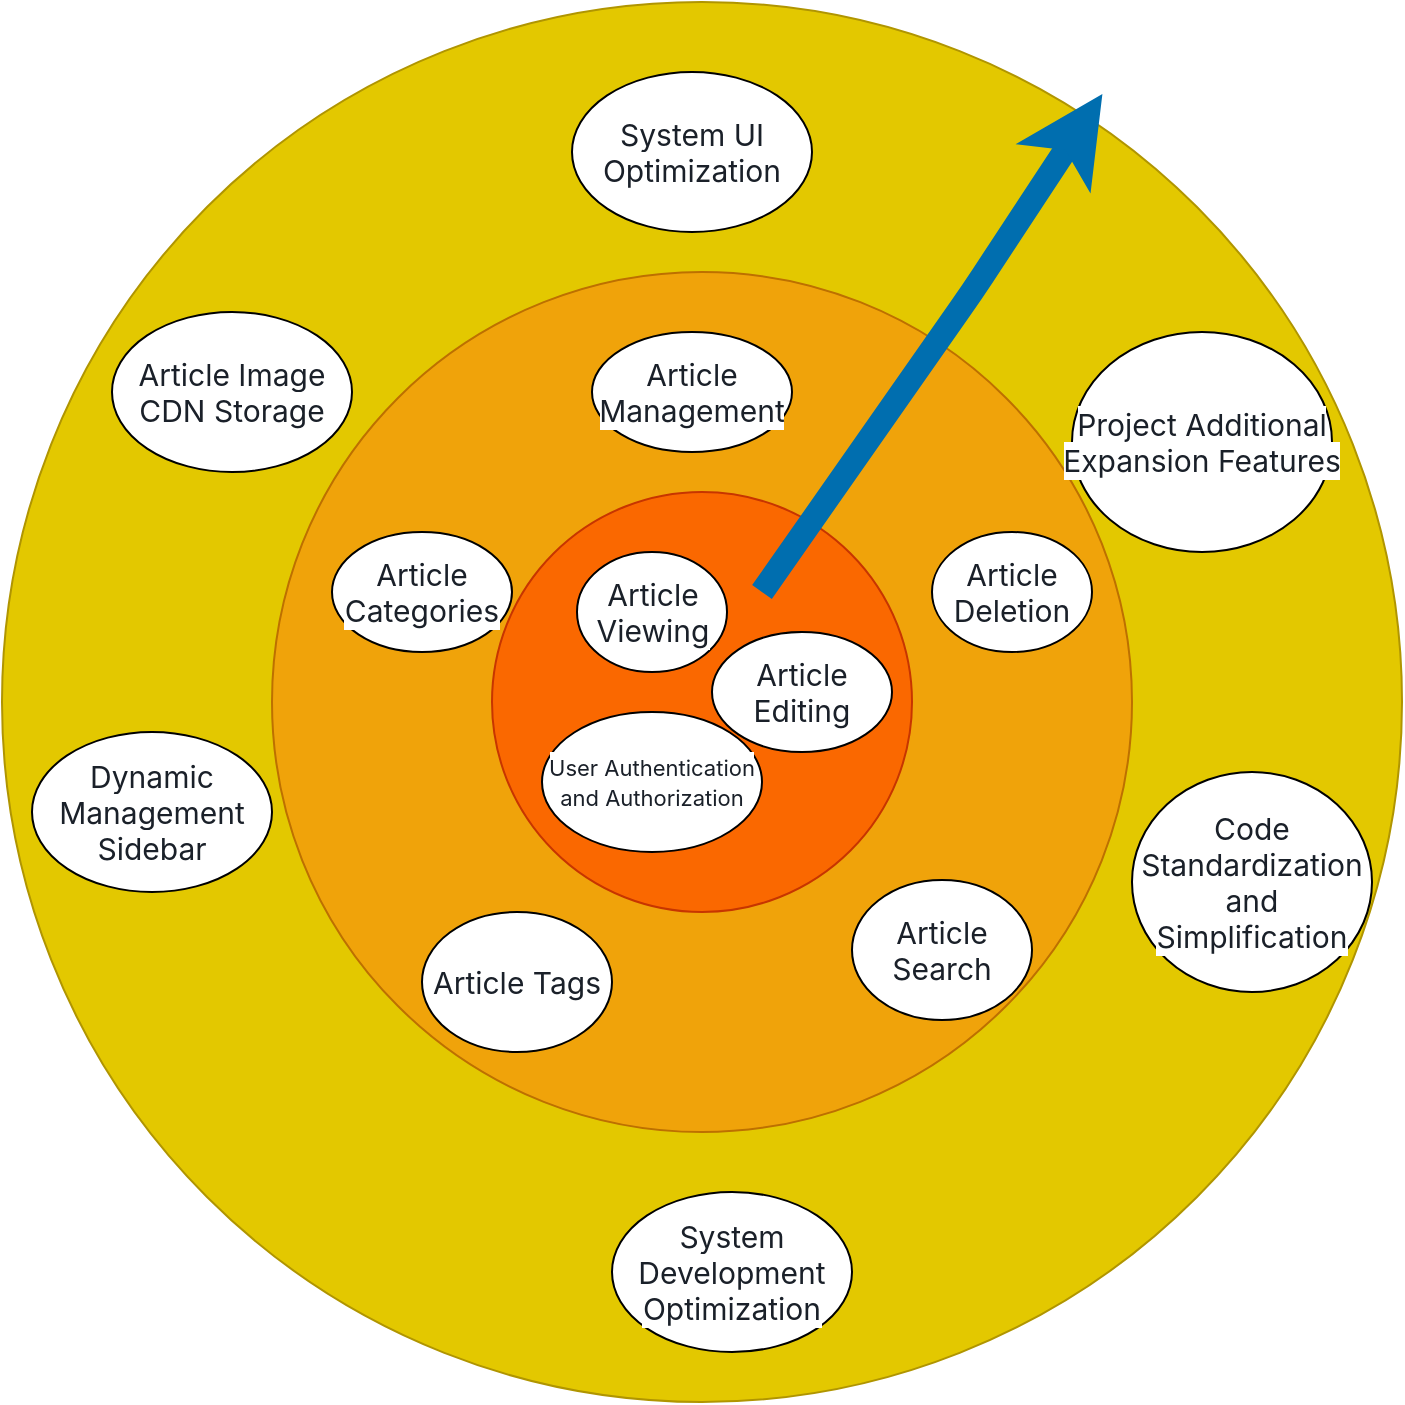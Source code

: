 <mxfile version="24.7.17">
  <diagram name="第 1 页" id="I9gBEV-dAwVsIEoo0qez">
    <mxGraphModel dx="1235" dy="1140" grid="0" gridSize="10" guides="1" tooltips="1" connect="1" arrows="1" fold="1" page="0" pageScale="1" pageWidth="1169" pageHeight="827" math="0" shadow="0">
      <root>
        <mxCell id="0" />
        <mxCell id="1" parent="0" />
        <mxCell id="LoOdqRuZggv419Mg3gBi-3" value="" style="ellipse;aspect=fixed;fillColor=#e3c800;fontColor=#000000;strokeColor=#B09500;" vertex="1" parent="1">
          <mxGeometry x="145" y="-25" width="700" height="700" as="geometry" />
        </mxCell>
        <mxCell id="LoOdqRuZggv419Mg3gBi-2" value="" style="ellipse;whiteSpace=wrap;html=1;aspect=fixed;fillColor=#f0a30a;fontColor=#000000;strokeColor=#BD7000;" vertex="1" parent="1">
          <mxGeometry x="280" y="110" width="430" height="430" as="geometry" />
        </mxCell>
        <mxCell id="LoOdqRuZggv419Mg3gBi-1" value="" style="ellipse;whiteSpace=wrap;html=1;aspect=fixed;fillColor=#fa6800;fontColor=#000000;strokeColor=#C73500;" vertex="1" parent="1">
          <mxGeometry x="390" y="220" width="210" height="210" as="geometry" />
        </mxCell>
        <mxCell id="LoOdqRuZggv419Mg3gBi-5" value="&lt;span style=&quot;color: rgb(26, 32, 41); font-family: -apple-system, BlinkMacSystemFont, &amp;quot;Segoe UI&amp;quot;, &amp;quot;Noto Sans&amp;quot;, Helvetica, Arial, sans-serif, &amp;quot;Apple Color Emoji&amp;quot;, &amp;quot;Segoe UI Emoji&amp;quot;; font-size: 15px; text-align: left; background-color: rgb(255, 255, 255);&quot;&gt;Article Viewing&lt;/span&gt;" style="ellipse;whiteSpace=wrap;html=1;" vertex="1" parent="1">
          <mxGeometry x="432.5" y="250" width="75" height="60" as="geometry" />
        </mxCell>
        <mxCell id="LoOdqRuZggv419Mg3gBi-7" value="&lt;span style=&quot;color: rgb(26, 32, 41); font-family: -apple-system, BlinkMacSystemFont, &amp;quot;Segoe UI&amp;quot;, &amp;quot;Noto Sans&amp;quot;, Helvetica, Arial, sans-serif, &amp;quot;Apple Color Emoji&amp;quot;, &amp;quot;Segoe UI Emoji&amp;quot;; text-align: left; background-color: rgb(255, 255, 255);&quot;&gt;&lt;font style=&quot;font-size: 11px;&quot;&gt;User Authentication and Authorization&lt;/font&gt;&lt;/span&gt;" style="ellipse;whiteSpace=wrap;html=1;" vertex="1" parent="1">
          <mxGeometry x="415" y="330" width="110" height="70" as="geometry" />
        </mxCell>
        <mxCell id="LoOdqRuZggv419Mg3gBi-8" value="&lt;span style=&quot;color: rgb(26, 32, 41); font-family: -apple-system, BlinkMacSystemFont, &amp;quot;Segoe UI&amp;quot;, &amp;quot;Noto Sans&amp;quot;, Helvetica, Arial, sans-serif, &amp;quot;Apple Color Emoji&amp;quot;, &amp;quot;Segoe UI Emoji&amp;quot;; font-size: 15px; text-align: left; background-color: rgb(255, 255, 255);&quot;&gt;Article Editing&lt;/span&gt;" style="ellipse;whiteSpace=wrap;html=1;" vertex="1" parent="1">
          <mxGeometry x="500" y="290" width="90" height="60" as="geometry" />
        </mxCell>
        <mxCell id="LoOdqRuZggv419Mg3gBi-9" value="&lt;span style=&quot;color: rgb(26, 32, 41); font-family: -apple-system, BlinkMacSystemFont, &amp;quot;Segoe UI&amp;quot;, &amp;quot;Noto Sans&amp;quot;, Helvetica, Arial, sans-serif, &amp;quot;Apple Color Emoji&amp;quot;, &amp;quot;Segoe UI Emoji&amp;quot;; font-size: 15px; text-align: left; background-color: rgb(255, 255, 255);&quot;&gt;A&lt;/span&gt;&lt;span style=&quot;color: rgb(26, 32, 41); font-family: -apple-system, BlinkMacSystemFont, &amp;quot;Segoe UI&amp;quot;, &amp;quot;Noto Sans&amp;quot;, Helvetica, Arial, sans-serif, &amp;quot;Apple Color Emoji&amp;quot;, &amp;quot;Segoe UI Emoji&amp;quot;; font-size: 15px; text-align: left; background-color: rgb(255, 255, 255);&quot;&gt;rticle Management&lt;/span&gt;" style="ellipse;whiteSpace=wrap;html=1;" vertex="1" parent="1">
          <mxGeometry x="440" y="140" width="100" height="60" as="geometry" />
        </mxCell>
        <mxCell id="LoOdqRuZggv419Mg3gBi-10" value="&lt;span style=&quot;color: rgb(26, 32, 41); font-family: -apple-system, BlinkMacSystemFont, &amp;quot;Segoe UI&amp;quot;, &amp;quot;Noto Sans&amp;quot;, Helvetica, Arial, sans-serif, &amp;quot;Apple Color Emoji&amp;quot;, &amp;quot;Segoe UI Emoji&amp;quot;; font-size: 15px; text-align: left; background-color: rgb(255, 255, 255);&quot;&gt;Article Categories&lt;/span&gt;" style="ellipse;whiteSpace=wrap;html=1;" vertex="1" parent="1">
          <mxGeometry x="310" y="240" width="90" height="60" as="geometry" />
        </mxCell>
        <mxCell id="LoOdqRuZggv419Mg3gBi-11" value="&lt;span style=&quot;color: rgb(26, 32, 41); font-family: -apple-system, BlinkMacSystemFont, &amp;quot;Segoe UI&amp;quot;, &amp;quot;Noto Sans&amp;quot;, Helvetica, Arial, sans-serif, &amp;quot;Apple Color Emoji&amp;quot;, &amp;quot;Segoe UI Emoji&amp;quot;; font-size: 15px; text-align: left; background-color: rgb(255, 255, 255);&quot;&gt;Article Tags&lt;/span&gt;" style="ellipse;whiteSpace=wrap;html=1;" vertex="1" parent="1">
          <mxGeometry x="355" y="430" width="95" height="70" as="geometry" />
        </mxCell>
        <mxCell id="LoOdqRuZggv419Mg3gBi-12" value="&lt;span style=&quot;color: rgb(26, 32, 41); font-family: -apple-system, BlinkMacSystemFont, &amp;quot;Segoe UI&amp;quot;, &amp;quot;Noto Sans&amp;quot;, Helvetica, Arial, sans-serif, &amp;quot;Apple Color Emoji&amp;quot;, &amp;quot;Segoe UI Emoji&amp;quot;; font-size: 15px; text-align: left; background-color: rgb(255, 255, 255);&quot;&gt;Article Search&lt;/span&gt;" style="ellipse;whiteSpace=wrap;html=1;" vertex="1" parent="1">
          <mxGeometry x="570" y="414" width="90" height="70" as="geometry" />
        </mxCell>
        <mxCell id="LoOdqRuZggv419Mg3gBi-13" value="&lt;span style=&quot;color: rgb(26, 32, 41); font-family: -apple-system, BlinkMacSystemFont, &amp;quot;Segoe UI&amp;quot;, &amp;quot;Noto Sans&amp;quot;, Helvetica, Arial, sans-serif, &amp;quot;Apple Color Emoji&amp;quot;, &amp;quot;Segoe UI Emoji&amp;quot;; font-size: 15px; text-align: left; background-color: rgb(255, 255, 255);&quot;&gt;Article Deletion&lt;/span&gt;" style="ellipse;whiteSpace=wrap;html=1;" vertex="1" parent="1">
          <mxGeometry x="610" y="240" width="80" height="60" as="geometry" />
        </mxCell>
        <mxCell id="LoOdqRuZggv419Mg3gBi-15" value="&lt;span style=&quot;color: rgb(26, 32, 41); font-family: -apple-system, BlinkMacSystemFont, &amp;quot;Segoe UI&amp;quot;, &amp;quot;Noto Sans&amp;quot;, Helvetica, Arial, sans-serif, &amp;quot;Apple Color Emoji&amp;quot;, &amp;quot;Segoe UI Emoji&amp;quot;; font-size: 15px; text-align: left; background-color: rgb(255, 255, 255);&quot;&gt;S&lt;/span&gt;&lt;span style=&quot;color: rgb(26, 32, 41); font-family: -apple-system, BlinkMacSystemFont, &amp;quot;Segoe UI&amp;quot;, &amp;quot;Noto Sans&amp;quot;, Helvetica, Arial, sans-serif, &amp;quot;Apple Color Emoji&amp;quot;, &amp;quot;Segoe UI Emoji&amp;quot;; font-size: 15px; text-align: left; background-color: rgb(255, 255, 255);&quot;&gt;ystem UI Optimization&lt;/span&gt;" style="ellipse;whiteSpace=wrap;html=1;" vertex="1" parent="1">
          <mxGeometry x="430" y="10" width="120" height="80" as="geometry" />
        </mxCell>
        <mxCell id="LoOdqRuZggv419Mg3gBi-16" value="&lt;span style=&quot;color: rgb(26, 32, 41); font-family: -apple-system, BlinkMacSystemFont, &amp;quot;Segoe UI&amp;quot;, &amp;quot;Noto Sans&amp;quot;, Helvetica, Arial, sans-serif, &amp;quot;Apple Color Emoji&amp;quot;, &amp;quot;Segoe UI Emoji&amp;quot;; font-size: 15px; text-align: left; background-color: rgb(255, 255, 255);&quot;&gt;Article Image CDN Storage&lt;/span&gt;" style="ellipse;whiteSpace=wrap;html=1;" vertex="1" parent="1">
          <mxGeometry x="200" y="130" width="120" height="80" as="geometry" />
        </mxCell>
        <mxCell id="LoOdqRuZggv419Mg3gBi-17" value="&lt;span style=&quot;color: rgb(26, 32, 41); font-family: -apple-system, BlinkMacSystemFont, &amp;quot;Segoe UI&amp;quot;, &amp;quot;Noto Sans&amp;quot;, Helvetica, Arial, sans-serif, &amp;quot;Apple Color Emoji&amp;quot;, &amp;quot;Segoe UI Emoji&amp;quot;; font-size: 15px; text-align: left; background-color: rgb(255, 255, 255);&quot;&gt;Dynamic Management Sidebar&lt;/span&gt;" style="ellipse;whiteSpace=wrap;html=1;" vertex="1" parent="1">
          <mxGeometry x="160" y="340" width="120" height="80" as="geometry" />
        </mxCell>
        <mxCell id="LoOdqRuZggv419Mg3gBi-18" value="&lt;span style=&quot;color: rgb(26, 32, 41); font-family: -apple-system, BlinkMacSystemFont, &amp;quot;Segoe UI&amp;quot;, &amp;quot;Noto Sans&amp;quot;, Helvetica, Arial, sans-serif, &amp;quot;Apple Color Emoji&amp;quot;, &amp;quot;Segoe UI Emoji&amp;quot;; font-size: 15px; text-align: left; background-color: rgb(255, 255, 255);&quot;&gt;System Development Optimization&lt;/span&gt;" style="ellipse;whiteSpace=wrap;html=1;" vertex="1" parent="1">
          <mxGeometry x="450" y="570" width="120" height="80" as="geometry" />
        </mxCell>
        <mxCell id="LoOdqRuZggv419Mg3gBi-19" value="&lt;span style=&quot;color: rgb(26, 32, 41); font-family: -apple-system, BlinkMacSystemFont, &amp;quot;Segoe UI&amp;quot;, &amp;quot;Noto Sans&amp;quot;, Helvetica, Arial, sans-serif, &amp;quot;Apple Color Emoji&amp;quot;, &amp;quot;Segoe UI Emoji&amp;quot;; font-size: 15px; text-align: left; background-color: rgb(255, 255, 255);&quot;&gt;Code Standardization and Simplification&lt;/span&gt;" style="ellipse;whiteSpace=wrap;html=1;" vertex="1" parent="1">
          <mxGeometry x="710" y="360" width="120" height="110" as="geometry" />
        </mxCell>
        <mxCell id="LoOdqRuZggv419Mg3gBi-20" value="&lt;span style=&quot;color: rgb(26, 32, 41); font-family: -apple-system, BlinkMacSystemFont, &amp;quot;Segoe UI&amp;quot;, &amp;quot;Noto Sans&amp;quot;, Helvetica, Arial, sans-serif, &amp;quot;Apple Color Emoji&amp;quot;, &amp;quot;Segoe UI Emoji&amp;quot;; font-size: 15px; text-align: left; background-color: rgb(255, 255, 255);&quot;&gt;Project Additional Expansion&amp;nbsp;&lt;/span&gt;&lt;span style=&quot;color: rgb(26, 32, 41); font-family: -apple-system, BlinkMacSystemFont, &amp;quot;Segoe UI&amp;quot;, &amp;quot;Noto Sans&amp;quot;, Helvetica, Arial, sans-serif, &amp;quot;Apple Color Emoji&amp;quot;, &amp;quot;Segoe UI Emoji&amp;quot;; font-size: 15px; text-align: left; background-color: rgb(255, 255, 255);&quot;&gt;Features&lt;/span&gt;" style="ellipse;whiteSpace=wrap;html=1;" vertex="1" parent="1">
          <mxGeometry x="680" y="140" width="130" height="110" as="geometry" />
        </mxCell>
        <mxCell id="LoOdqRuZggv419Mg3gBi-22" value="" style="endArrow=classic;html=1;rounded=1;fillColor=#1ba1e2;strokeColor=#006EAF;curved=0;strokeWidth=12;targetPerimeterSpacing=14;jumpStyle=arc;" edge="1" parent="1" target="LoOdqRuZggv419Mg3gBi-3">
          <mxGeometry width="50" height="50" relative="1" as="geometry">
            <mxPoint x="525" y="270" as="sourcePoint" />
            <mxPoint x="575" y="220" as="targetPoint" />
            <Array as="points">
              <mxPoint x="630" y="120" />
            </Array>
          </mxGeometry>
        </mxCell>
      </root>
    </mxGraphModel>
  </diagram>
</mxfile>
